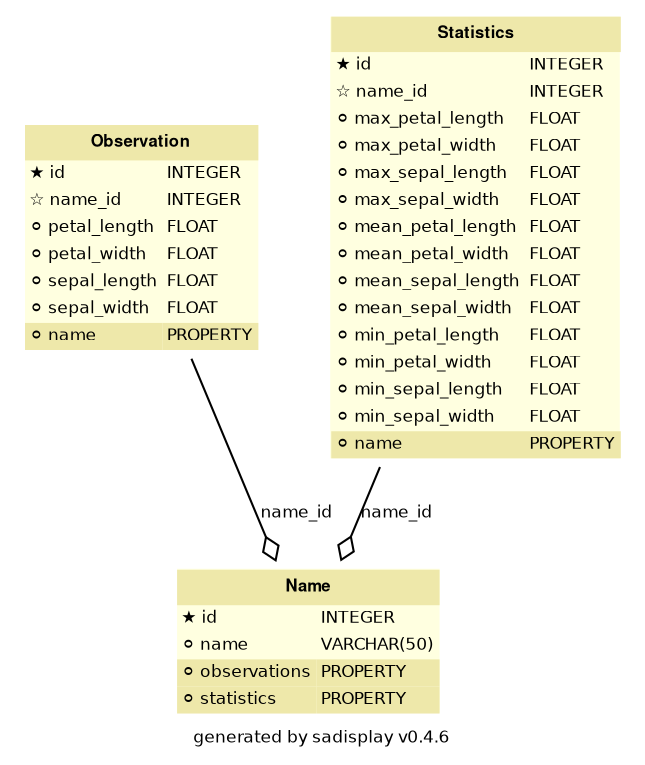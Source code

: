 
        digraph G {
            label = "generated by sadisplay v0.4.6";
            fontname = "Bitstream Vera Sans"
            fontsize = 8

            node [
                fontname = "Bitstream Vera Sans"
                fontsize = 8
                shape = "plaintext"
            ]

            edge [
                fontname = "Bitstream Vera Sans"
                fontsize = 8
            ]
    

        Name [label=<
        <TABLE BGCOLOR="lightyellow" BORDER="0"
            CELLBORDER="0" CELLSPACING="0">
                <TR><TD COLSPAN="2" CELLPADDING="4"
                        ALIGN="CENTER" BGCOLOR="palegoldenrod"
                ><FONT FACE="Helvetica Bold" COLOR="black"
                >Name</FONT></TD></TR><TR><TD ALIGN="LEFT" BORDER="0"
        ><FONT FACE="Bitstream Vera Sans">★ id</FONT
        ></TD><TD ALIGN="LEFT"
        ><FONT FACE="Bitstream Vera Sans">INTEGER</FONT
        ></TD></TR> <TR><TD ALIGN="LEFT" BORDER="0"
        ><FONT FACE="Bitstream Vera Sans">⚪ name</FONT
        ></TD><TD ALIGN="LEFT"
        ><FONT FACE="Bitstream Vera Sans">VARCHAR(50)</FONT
        ></TD></TR><TR><TD ALIGN="LEFT" BORDER="0"
        BGCOLOR="palegoldenrod"
        ><FONT FACE="Bitstream Vera Sans">⚪ observations</FONT></TD
        ><TD BGCOLOR="palegoldenrod" ALIGN="LEFT"
        ><FONT FACE="Bitstream Vera Sans">PROPERTY</FONT
        ></TD></TR> <TR><TD ALIGN="LEFT" BORDER="0"
        BGCOLOR="palegoldenrod"
        ><FONT FACE="Bitstream Vera Sans">⚪ statistics</FONT></TD
        ><TD BGCOLOR="palegoldenrod" ALIGN="LEFT"
        ><FONT FACE="Bitstream Vera Sans">PROPERTY</FONT
        ></TD></TR>
        </TABLE>
    >]
    

        Observation [label=<
        <TABLE BGCOLOR="lightyellow" BORDER="0"
            CELLBORDER="0" CELLSPACING="0">
                <TR><TD COLSPAN="2" CELLPADDING="4"
                        ALIGN="CENTER" BGCOLOR="palegoldenrod"
                ><FONT FACE="Helvetica Bold" COLOR="black"
                >Observation</FONT></TD></TR><TR><TD ALIGN="LEFT" BORDER="0"
        ><FONT FACE="Bitstream Vera Sans">★ id</FONT
        ></TD><TD ALIGN="LEFT"
        ><FONT FACE="Bitstream Vera Sans">INTEGER</FONT
        ></TD></TR> <TR><TD ALIGN="LEFT" BORDER="0"
        ><FONT FACE="Bitstream Vera Sans">☆ name_id</FONT
        ></TD><TD ALIGN="LEFT"
        ><FONT FACE="Bitstream Vera Sans">INTEGER</FONT
        ></TD></TR> <TR><TD ALIGN="LEFT" BORDER="0"
        ><FONT FACE="Bitstream Vera Sans">⚪ petal_length</FONT
        ></TD><TD ALIGN="LEFT"
        ><FONT FACE="Bitstream Vera Sans">FLOAT</FONT
        ></TD></TR> <TR><TD ALIGN="LEFT" BORDER="0"
        ><FONT FACE="Bitstream Vera Sans">⚪ petal_width</FONT
        ></TD><TD ALIGN="LEFT"
        ><FONT FACE="Bitstream Vera Sans">FLOAT</FONT
        ></TD></TR> <TR><TD ALIGN="LEFT" BORDER="0"
        ><FONT FACE="Bitstream Vera Sans">⚪ sepal_length</FONT
        ></TD><TD ALIGN="LEFT"
        ><FONT FACE="Bitstream Vera Sans">FLOAT</FONT
        ></TD></TR> <TR><TD ALIGN="LEFT" BORDER="0"
        ><FONT FACE="Bitstream Vera Sans">⚪ sepal_width</FONT
        ></TD><TD ALIGN="LEFT"
        ><FONT FACE="Bitstream Vera Sans">FLOAT</FONT
        ></TD></TR><TR><TD ALIGN="LEFT" BORDER="0"
        BGCOLOR="palegoldenrod"
        ><FONT FACE="Bitstream Vera Sans">⚪ name</FONT></TD
        ><TD BGCOLOR="palegoldenrod" ALIGN="LEFT"
        ><FONT FACE="Bitstream Vera Sans">PROPERTY</FONT
        ></TD></TR>
        </TABLE>
    >]
    

        Statistics [label=<
        <TABLE BGCOLOR="lightyellow" BORDER="0"
            CELLBORDER="0" CELLSPACING="0">
                <TR><TD COLSPAN="2" CELLPADDING="4"
                        ALIGN="CENTER" BGCOLOR="palegoldenrod"
                ><FONT FACE="Helvetica Bold" COLOR="black"
                >Statistics</FONT></TD></TR><TR><TD ALIGN="LEFT" BORDER="0"
        ><FONT FACE="Bitstream Vera Sans">★ id</FONT
        ></TD><TD ALIGN="LEFT"
        ><FONT FACE="Bitstream Vera Sans">INTEGER</FONT
        ></TD></TR> <TR><TD ALIGN="LEFT" BORDER="0"
        ><FONT FACE="Bitstream Vera Sans">☆ name_id</FONT
        ></TD><TD ALIGN="LEFT"
        ><FONT FACE="Bitstream Vera Sans">INTEGER</FONT
        ></TD></TR> <TR><TD ALIGN="LEFT" BORDER="0"
        ><FONT FACE="Bitstream Vera Sans">⚪ max_petal_length</FONT
        ></TD><TD ALIGN="LEFT"
        ><FONT FACE="Bitstream Vera Sans">FLOAT</FONT
        ></TD></TR> <TR><TD ALIGN="LEFT" BORDER="0"
        ><FONT FACE="Bitstream Vera Sans">⚪ max_petal_width</FONT
        ></TD><TD ALIGN="LEFT"
        ><FONT FACE="Bitstream Vera Sans">FLOAT</FONT
        ></TD></TR> <TR><TD ALIGN="LEFT" BORDER="0"
        ><FONT FACE="Bitstream Vera Sans">⚪ max_sepal_length</FONT
        ></TD><TD ALIGN="LEFT"
        ><FONT FACE="Bitstream Vera Sans">FLOAT</FONT
        ></TD></TR> <TR><TD ALIGN="LEFT" BORDER="0"
        ><FONT FACE="Bitstream Vera Sans">⚪ max_sepal_width</FONT
        ></TD><TD ALIGN="LEFT"
        ><FONT FACE="Bitstream Vera Sans">FLOAT</FONT
        ></TD></TR> <TR><TD ALIGN="LEFT" BORDER="0"
        ><FONT FACE="Bitstream Vera Sans">⚪ mean_petal_length</FONT
        ></TD><TD ALIGN="LEFT"
        ><FONT FACE="Bitstream Vera Sans">FLOAT</FONT
        ></TD></TR> <TR><TD ALIGN="LEFT" BORDER="0"
        ><FONT FACE="Bitstream Vera Sans">⚪ mean_petal_width</FONT
        ></TD><TD ALIGN="LEFT"
        ><FONT FACE="Bitstream Vera Sans">FLOAT</FONT
        ></TD></TR> <TR><TD ALIGN="LEFT" BORDER="0"
        ><FONT FACE="Bitstream Vera Sans">⚪ mean_sepal_length</FONT
        ></TD><TD ALIGN="LEFT"
        ><FONT FACE="Bitstream Vera Sans">FLOAT</FONT
        ></TD></TR> <TR><TD ALIGN="LEFT" BORDER="0"
        ><FONT FACE="Bitstream Vera Sans">⚪ mean_sepal_width</FONT
        ></TD><TD ALIGN="LEFT"
        ><FONT FACE="Bitstream Vera Sans">FLOAT</FONT
        ></TD></TR> <TR><TD ALIGN="LEFT" BORDER="0"
        ><FONT FACE="Bitstream Vera Sans">⚪ min_petal_length</FONT
        ></TD><TD ALIGN="LEFT"
        ><FONT FACE="Bitstream Vera Sans">FLOAT</FONT
        ></TD></TR> <TR><TD ALIGN="LEFT" BORDER="0"
        ><FONT FACE="Bitstream Vera Sans">⚪ min_petal_width</FONT
        ></TD><TD ALIGN="LEFT"
        ><FONT FACE="Bitstream Vera Sans">FLOAT</FONT
        ></TD></TR> <TR><TD ALIGN="LEFT" BORDER="0"
        ><FONT FACE="Bitstream Vera Sans">⚪ min_sepal_length</FONT
        ></TD><TD ALIGN="LEFT"
        ><FONT FACE="Bitstream Vera Sans">FLOAT</FONT
        ></TD></TR> <TR><TD ALIGN="LEFT" BORDER="0"
        ><FONT FACE="Bitstream Vera Sans">⚪ min_sepal_width</FONT
        ></TD><TD ALIGN="LEFT"
        ><FONT FACE="Bitstream Vera Sans">FLOAT</FONT
        ></TD></TR><TR><TD ALIGN="LEFT" BORDER="0"
        BGCOLOR="palegoldenrod"
        ><FONT FACE="Bitstream Vera Sans">⚪ name</FONT></TD
        ><TD BGCOLOR="palegoldenrod" ALIGN="LEFT"
        ><FONT FACE="Bitstream Vera Sans">PROPERTY</FONT
        ></TD></TR>
        </TABLE>
    >]
    
	edge [
		arrowhead = empty
	]
	edge [
		arrowhead = ediamond
		arrowtail = open
	]
	"Observation" -> "Name" [label = "name_id"]
	"Statistics" -> "Name" [label = "name_id"]
}
